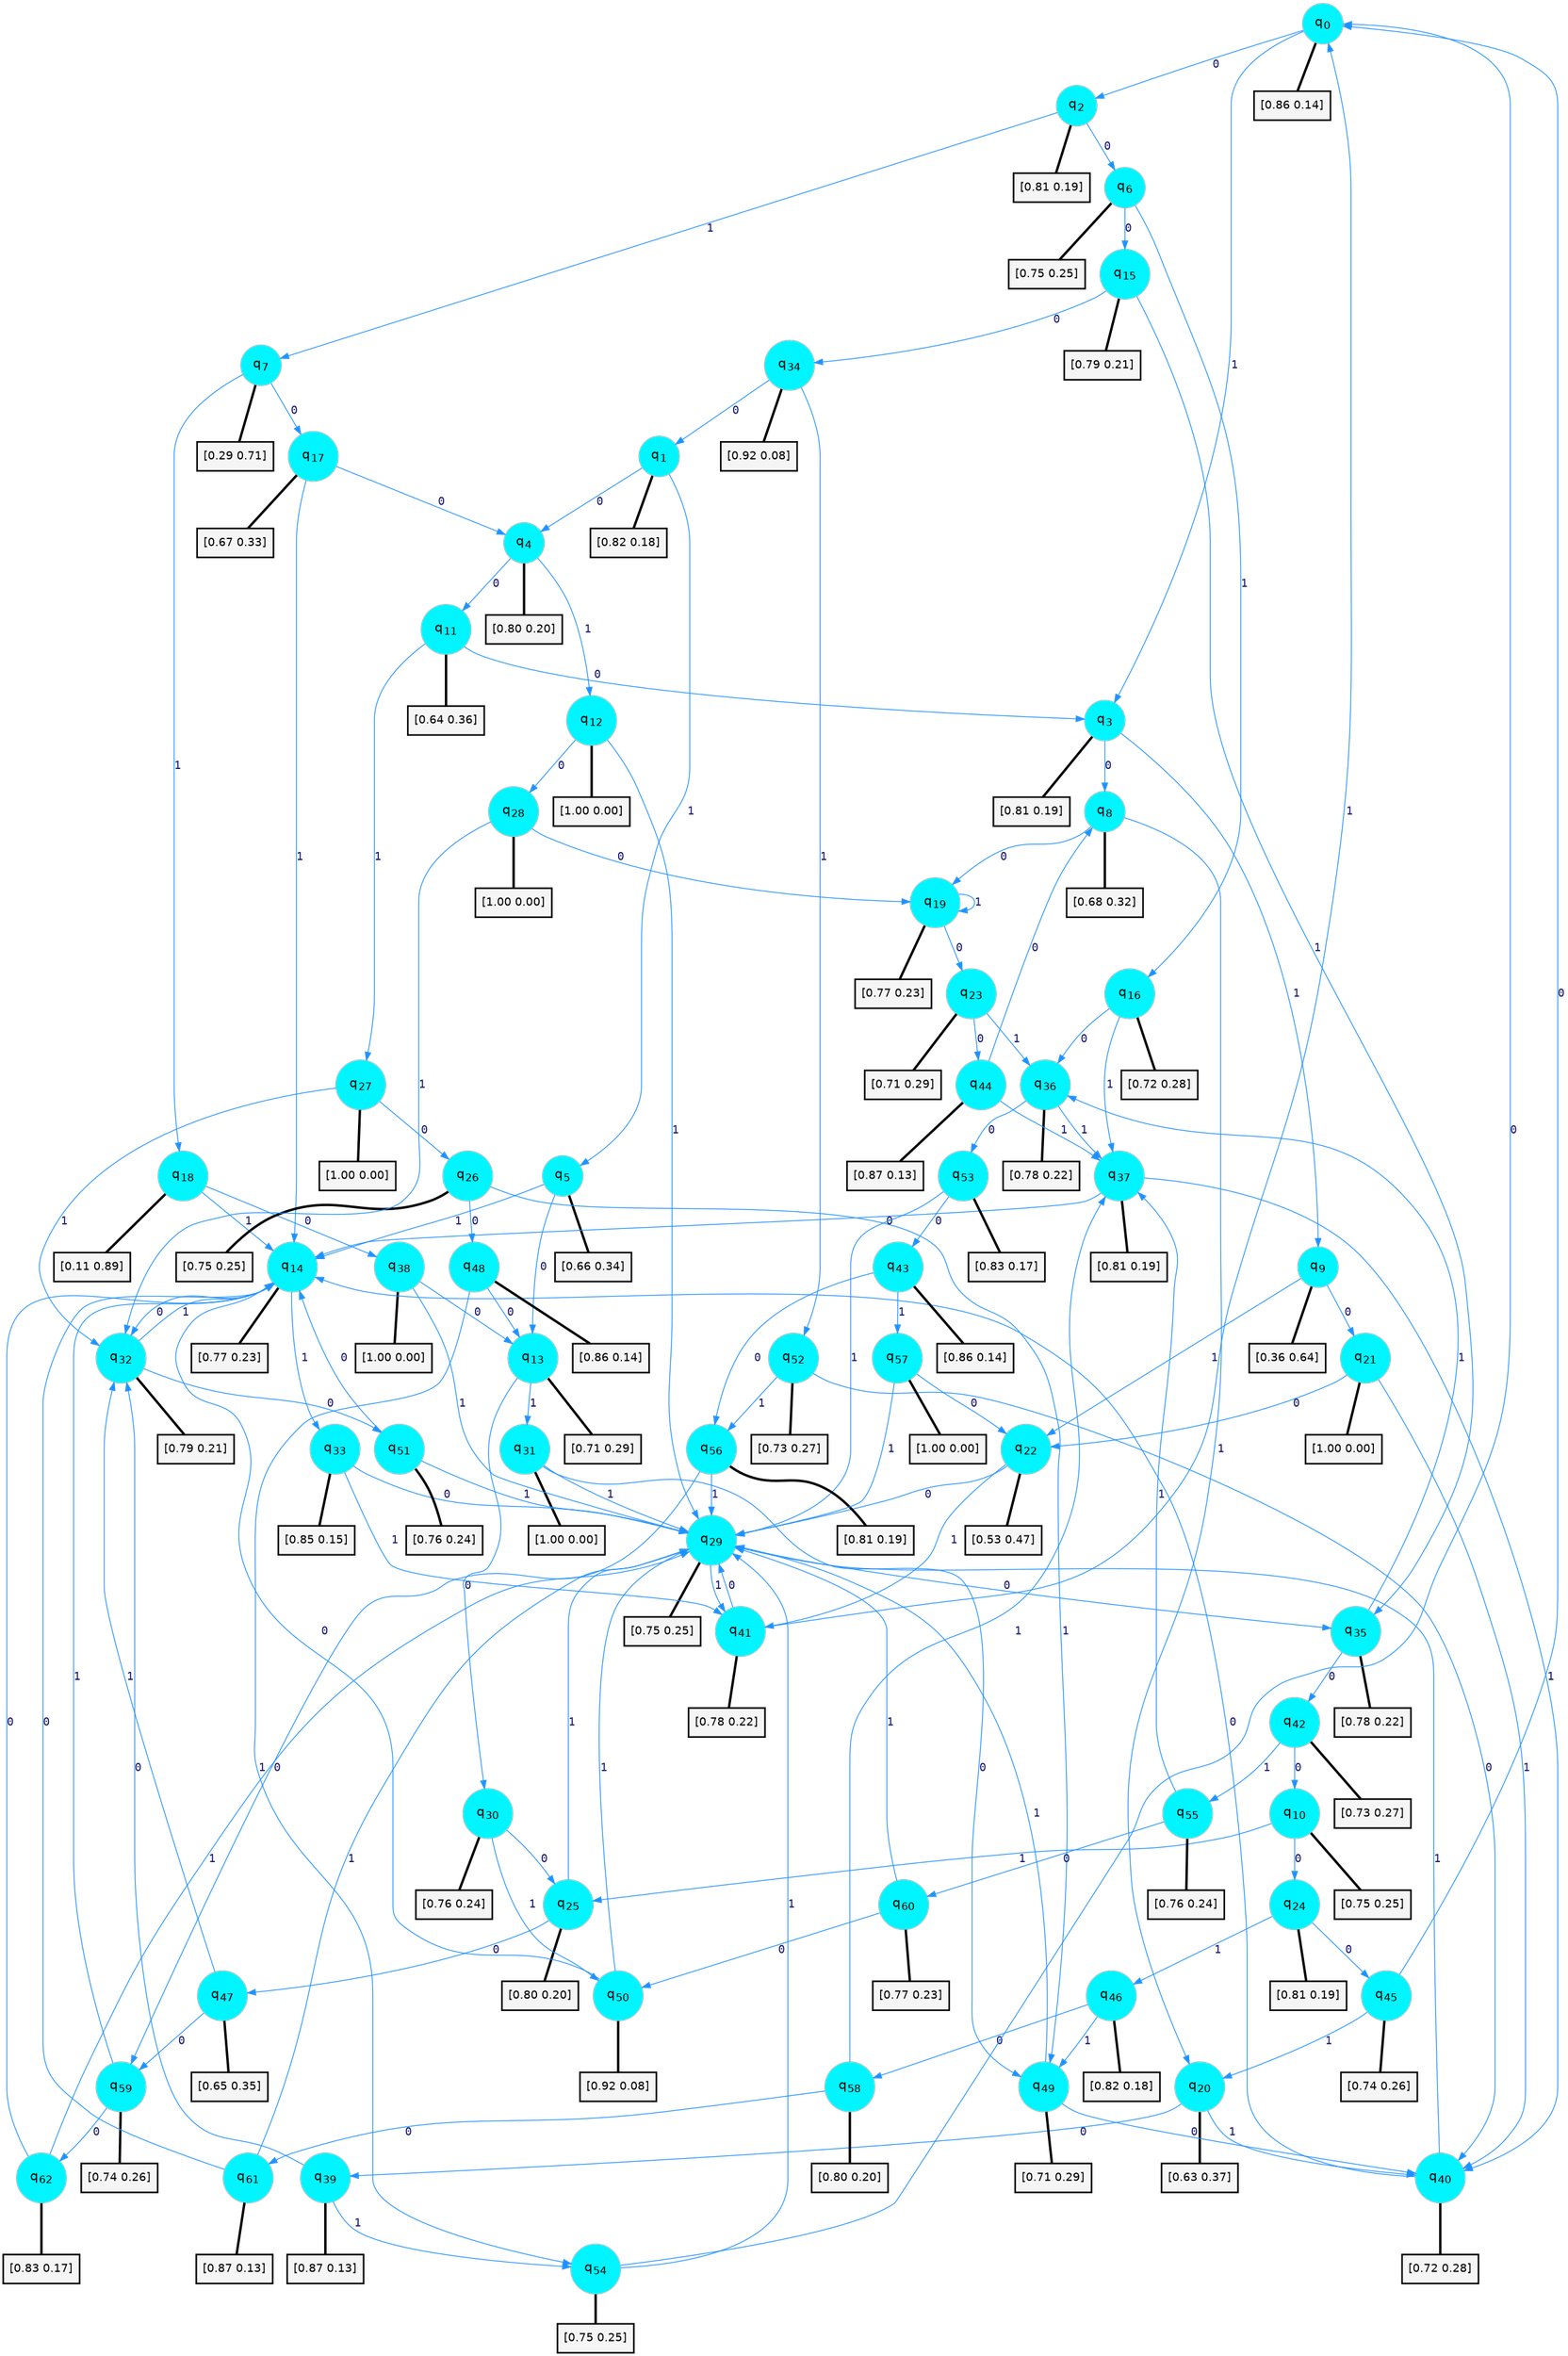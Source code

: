 digraph G {
graph [
bgcolor=transparent, dpi=300, rankdir=TD, size="40,25"];
node [
color=gray, fillcolor=turquoise1, fontcolor=black, fontname=Helvetica, fontsize=16, fontweight=bold, shape=circle, style=filled];
edge [
arrowsize=1, color=dodgerblue1, fontcolor=midnightblue, fontname=courier, fontweight=bold, penwidth=1, style=solid, weight=20];
0[label=<q<SUB>0</SUB>>];
1[label=<q<SUB>1</SUB>>];
2[label=<q<SUB>2</SUB>>];
3[label=<q<SUB>3</SUB>>];
4[label=<q<SUB>4</SUB>>];
5[label=<q<SUB>5</SUB>>];
6[label=<q<SUB>6</SUB>>];
7[label=<q<SUB>7</SUB>>];
8[label=<q<SUB>8</SUB>>];
9[label=<q<SUB>9</SUB>>];
10[label=<q<SUB>10</SUB>>];
11[label=<q<SUB>11</SUB>>];
12[label=<q<SUB>12</SUB>>];
13[label=<q<SUB>13</SUB>>];
14[label=<q<SUB>14</SUB>>];
15[label=<q<SUB>15</SUB>>];
16[label=<q<SUB>16</SUB>>];
17[label=<q<SUB>17</SUB>>];
18[label=<q<SUB>18</SUB>>];
19[label=<q<SUB>19</SUB>>];
20[label=<q<SUB>20</SUB>>];
21[label=<q<SUB>21</SUB>>];
22[label=<q<SUB>22</SUB>>];
23[label=<q<SUB>23</SUB>>];
24[label=<q<SUB>24</SUB>>];
25[label=<q<SUB>25</SUB>>];
26[label=<q<SUB>26</SUB>>];
27[label=<q<SUB>27</SUB>>];
28[label=<q<SUB>28</SUB>>];
29[label=<q<SUB>29</SUB>>];
30[label=<q<SUB>30</SUB>>];
31[label=<q<SUB>31</SUB>>];
32[label=<q<SUB>32</SUB>>];
33[label=<q<SUB>33</SUB>>];
34[label=<q<SUB>34</SUB>>];
35[label=<q<SUB>35</SUB>>];
36[label=<q<SUB>36</SUB>>];
37[label=<q<SUB>37</SUB>>];
38[label=<q<SUB>38</SUB>>];
39[label=<q<SUB>39</SUB>>];
40[label=<q<SUB>40</SUB>>];
41[label=<q<SUB>41</SUB>>];
42[label=<q<SUB>42</SUB>>];
43[label=<q<SUB>43</SUB>>];
44[label=<q<SUB>44</SUB>>];
45[label=<q<SUB>45</SUB>>];
46[label=<q<SUB>46</SUB>>];
47[label=<q<SUB>47</SUB>>];
48[label=<q<SUB>48</SUB>>];
49[label=<q<SUB>49</SUB>>];
50[label=<q<SUB>50</SUB>>];
51[label=<q<SUB>51</SUB>>];
52[label=<q<SUB>52</SUB>>];
53[label=<q<SUB>53</SUB>>];
54[label=<q<SUB>54</SUB>>];
55[label=<q<SUB>55</SUB>>];
56[label=<q<SUB>56</SUB>>];
57[label=<q<SUB>57</SUB>>];
58[label=<q<SUB>58</SUB>>];
59[label=<q<SUB>59</SUB>>];
60[label=<q<SUB>60</SUB>>];
61[label=<q<SUB>61</SUB>>];
62[label=<q<SUB>62</SUB>>];
63[label="[0.86 0.14]", shape=box,fontcolor=black, fontname=Helvetica, fontsize=14, penwidth=2, fillcolor=whitesmoke,color=black];
64[label="[0.82 0.18]", shape=box,fontcolor=black, fontname=Helvetica, fontsize=14, penwidth=2, fillcolor=whitesmoke,color=black];
65[label="[0.81 0.19]", shape=box,fontcolor=black, fontname=Helvetica, fontsize=14, penwidth=2, fillcolor=whitesmoke,color=black];
66[label="[0.81 0.19]", shape=box,fontcolor=black, fontname=Helvetica, fontsize=14, penwidth=2, fillcolor=whitesmoke,color=black];
67[label="[0.80 0.20]", shape=box,fontcolor=black, fontname=Helvetica, fontsize=14, penwidth=2, fillcolor=whitesmoke,color=black];
68[label="[0.66 0.34]", shape=box,fontcolor=black, fontname=Helvetica, fontsize=14, penwidth=2, fillcolor=whitesmoke,color=black];
69[label="[0.75 0.25]", shape=box,fontcolor=black, fontname=Helvetica, fontsize=14, penwidth=2, fillcolor=whitesmoke,color=black];
70[label="[0.29 0.71]", shape=box,fontcolor=black, fontname=Helvetica, fontsize=14, penwidth=2, fillcolor=whitesmoke,color=black];
71[label="[0.68 0.32]", shape=box,fontcolor=black, fontname=Helvetica, fontsize=14, penwidth=2, fillcolor=whitesmoke,color=black];
72[label="[0.36 0.64]", shape=box,fontcolor=black, fontname=Helvetica, fontsize=14, penwidth=2, fillcolor=whitesmoke,color=black];
73[label="[0.75 0.25]", shape=box,fontcolor=black, fontname=Helvetica, fontsize=14, penwidth=2, fillcolor=whitesmoke,color=black];
74[label="[0.64 0.36]", shape=box,fontcolor=black, fontname=Helvetica, fontsize=14, penwidth=2, fillcolor=whitesmoke,color=black];
75[label="[1.00 0.00]", shape=box,fontcolor=black, fontname=Helvetica, fontsize=14, penwidth=2, fillcolor=whitesmoke,color=black];
76[label="[0.71 0.29]", shape=box,fontcolor=black, fontname=Helvetica, fontsize=14, penwidth=2, fillcolor=whitesmoke,color=black];
77[label="[0.77 0.23]", shape=box,fontcolor=black, fontname=Helvetica, fontsize=14, penwidth=2, fillcolor=whitesmoke,color=black];
78[label="[0.79 0.21]", shape=box,fontcolor=black, fontname=Helvetica, fontsize=14, penwidth=2, fillcolor=whitesmoke,color=black];
79[label="[0.72 0.28]", shape=box,fontcolor=black, fontname=Helvetica, fontsize=14, penwidth=2, fillcolor=whitesmoke,color=black];
80[label="[0.67 0.33]", shape=box,fontcolor=black, fontname=Helvetica, fontsize=14, penwidth=2, fillcolor=whitesmoke,color=black];
81[label="[0.11 0.89]", shape=box,fontcolor=black, fontname=Helvetica, fontsize=14, penwidth=2, fillcolor=whitesmoke,color=black];
82[label="[0.77 0.23]", shape=box,fontcolor=black, fontname=Helvetica, fontsize=14, penwidth=2, fillcolor=whitesmoke,color=black];
83[label="[0.63 0.37]", shape=box,fontcolor=black, fontname=Helvetica, fontsize=14, penwidth=2, fillcolor=whitesmoke,color=black];
84[label="[1.00 0.00]", shape=box,fontcolor=black, fontname=Helvetica, fontsize=14, penwidth=2, fillcolor=whitesmoke,color=black];
85[label="[0.53 0.47]", shape=box,fontcolor=black, fontname=Helvetica, fontsize=14, penwidth=2, fillcolor=whitesmoke,color=black];
86[label="[0.71 0.29]", shape=box,fontcolor=black, fontname=Helvetica, fontsize=14, penwidth=2, fillcolor=whitesmoke,color=black];
87[label="[0.81 0.19]", shape=box,fontcolor=black, fontname=Helvetica, fontsize=14, penwidth=2, fillcolor=whitesmoke,color=black];
88[label="[0.80 0.20]", shape=box,fontcolor=black, fontname=Helvetica, fontsize=14, penwidth=2, fillcolor=whitesmoke,color=black];
89[label="[0.75 0.25]", shape=box,fontcolor=black, fontname=Helvetica, fontsize=14, penwidth=2, fillcolor=whitesmoke,color=black];
90[label="[1.00 0.00]", shape=box,fontcolor=black, fontname=Helvetica, fontsize=14, penwidth=2, fillcolor=whitesmoke,color=black];
91[label="[1.00 0.00]", shape=box,fontcolor=black, fontname=Helvetica, fontsize=14, penwidth=2, fillcolor=whitesmoke,color=black];
92[label="[0.75 0.25]", shape=box,fontcolor=black, fontname=Helvetica, fontsize=14, penwidth=2, fillcolor=whitesmoke,color=black];
93[label="[0.76 0.24]", shape=box,fontcolor=black, fontname=Helvetica, fontsize=14, penwidth=2, fillcolor=whitesmoke,color=black];
94[label="[1.00 0.00]", shape=box,fontcolor=black, fontname=Helvetica, fontsize=14, penwidth=2, fillcolor=whitesmoke,color=black];
95[label="[0.79 0.21]", shape=box,fontcolor=black, fontname=Helvetica, fontsize=14, penwidth=2, fillcolor=whitesmoke,color=black];
96[label="[0.85 0.15]", shape=box,fontcolor=black, fontname=Helvetica, fontsize=14, penwidth=2, fillcolor=whitesmoke,color=black];
97[label="[0.92 0.08]", shape=box,fontcolor=black, fontname=Helvetica, fontsize=14, penwidth=2, fillcolor=whitesmoke,color=black];
98[label="[0.78 0.22]", shape=box,fontcolor=black, fontname=Helvetica, fontsize=14, penwidth=2, fillcolor=whitesmoke,color=black];
99[label="[0.78 0.22]", shape=box,fontcolor=black, fontname=Helvetica, fontsize=14, penwidth=2, fillcolor=whitesmoke,color=black];
100[label="[0.81 0.19]", shape=box,fontcolor=black, fontname=Helvetica, fontsize=14, penwidth=2, fillcolor=whitesmoke,color=black];
101[label="[1.00 0.00]", shape=box,fontcolor=black, fontname=Helvetica, fontsize=14, penwidth=2, fillcolor=whitesmoke,color=black];
102[label="[0.87 0.13]", shape=box,fontcolor=black, fontname=Helvetica, fontsize=14, penwidth=2, fillcolor=whitesmoke,color=black];
103[label="[0.72 0.28]", shape=box,fontcolor=black, fontname=Helvetica, fontsize=14, penwidth=2, fillcolor=whitesmoke,color=black];
104[label="[0.78 0.22]", shape=box,fontcolor=black, fontname=Helvetica, fontsize=14, penwidth=2, fillcolor=whitesmoke,color=black];
105[label="[0.73 0.27]", shape=box,fontcolor=black, fontname=Helvetica, fontsize=14, penwidth=2, fillcolor=whitesmoke,color=black];
106[label="[0.86 0.14]", shape=box,fontcolor=black, fontname=Helvetica, fontsize=14, penwidth=2, fillcolor=whitesmoke,color=black];
107[label="[0.87 0.13]", shape=box,fontcolor=black, fontname=Helvetica, fontsize=14, penwidth=2, fillcolor=whitesmoke,color=black];
108[label="[0.74 0.26]", shape=box,fontcolor=black, fontname=Helvetica, fontsize=14, penwidth=2, fillcolor=whitesmoke,color=black];
109[label="[0.82 0.18]", shape=box,fontcolor=black, fontname=Helvetica, fontsize=14, penwidth=2, fillcolor=whitesmoke,color=black];
110[label="[0.65 0.35]", shape=box,fontcolor=black, fontname=Helvetica, fontsize=14, penwidth=2, fillcolor=whitesmoke,color=black];
111[label="[0.86 0.14]", shape=box,fontcolor=black, fontname=Helvetica, fontsize=14, penwidth=2, fillcolor=whitesmoke,color=black];
112[label="[0.71 0.29]", shape=box,fontcolor=black, fontname=Helvetica, fontsize=14, penwidth=2, fillcolor=whitesmoke,color=black];
113[label="[0.92 0.08]", shape=box,fontcolor=black, fontname=Helvetica, fontsize=14, penwidth=2, fillcolor=whitesmoke,color=black];
114[label="[0.76 0.24]", shape=box,fontcolor=black, fontname=Helvetica, fontsize=14, penwidth=2, fillcolor=whitesmoke,color=black];
115[label="[0.73 0.27]", shape=box,fontcolor=black, fontname=Helvetica, fontsize=14, penwidth=2, fillcolor=whitesmoke,color=black];
116[label="[0.83 0.17]", shape=box,fontcolor=black, fontname=Helvetica, fontsize=14, penwidth=2, fillcolor=whitesmoke,color=black];
117[label="[0.75 0.25]", shape=box,fontcolor=black, fontname=Helvetica, fontsize=14, penwidth=2, fillcolor=whitesmoke,color=black];
118[label="[0.76 0.24]", shape=box,fontcolor=black, fontname=Helvetica, fontsize=14, penwidth=2, fillcolor=whitesmoke,color=black];
119[label="[0.81 0.19]", shape=box,fontcolor=black, fontname=Helvetica, fontsize=14, penwidth=2, fillcolor=whitesmoke,color=black];
120[label="[1.00 0.00]", shape=box,fontcolor=black, fontname=Helvetica, fontsize=14, penwidth=2, fillcolor=whitesmoke,color=black];
121[label="[0.80 0.20]", shape=box,fontcolor=black, fontname=Helvetica, fontsize=14, penwidth=2, fillcolor=whitesmoke,color=black];
122[label="[0.74 0.26]", shape=box,fontcolor=black, fontname=Helvetica, fontsize=14, penwidth=2, fillcolor=whitesmoke,color=black];
123[label="[0.77 0.23]", shape=box,fontcolor=black, fontname=Helvetica, fontsize=14, penwidth=2, fillcolor=whitesmoke,color=black];
124[label="[0.87 0.13]", shape=box,fontcolor=black, fontname=Helvetica, fontsize=14, penwidth=2, fillcolor=whitesmoke,color=black];
125[label="[0.83 0.17]", shape=box,fontcolor=black, fontname=Helvetica, fontsize=14, penwidth=2, fillcolor=whitesmoke,color=black];
0->2 [label=0];
0->3 [label=1];
0->63 [arrowhead=none, penwidth=3,color=black];
1->4 [label=0];
1->5 [label=1];
1->64 [arrowhead=none, penwidth=3,color=black];
2->6 [label=0];
2->7 [label=1];
2->65 [arrowhead=none, penwidth=3,color=black];
3->8 [label=0];
3->9 [label=1];
3->66 [arrowhead=none, penwidth=3,color=black];
4->11 [label=0];
4->12 [label=1];
4->67 [arrowhead=none, penwidth=3,color=black];
5->13 [label=0];
5->14 [label=1];
5->68 [arrowhead=none, penwidth=3,color=black];
6->15 [label=0];
6->16 [label=1];
6->69 [arrowhead=none, penwidth=3,color=black];
7->17 [label=0];
7->18 [label=1];
7->70 [arrowhead=none, penwidth=3,color=black];
8->19 [label=0];
8->20 [label=1];
8->71 [arrowhead=none, penwidth=3,color=black];
9->21 [label=0];
9->22 [label=1];
9->72 [arrowhead=none, penwidth=3,color=black];
10->24 [label=0];
10->25 [label=1];
10->73 [arrowhead=none, penwidth=3,color=black];
11->3 [label=0];
11->27 [label=1];
11->74 [arrowhead=none, penwidth=3,color=black];
12->28 [label=0];
12->29 [label=1];
12->75 [arrowhead=none, penwidth=3,color=black];
13->30 [label=0];
13->31 [label=1];
13->76 [arrowhead=none, penwidth=3,color=black];
14->32 [label=0];
14->33 [label=1];
14->77 [arrowhead=none, penwidth=3,color=black];
15->34 [label=0];
15->35 [label=1];
15->78 [arrowhead=none, penwidth=3,color=black];
16->36 [label=0];
16->37 [label=1];
16->79 [arrowhead=none, penwidth=3,color=black];
17->4 [label=0];
17->14 [label=1];
17->80 [arrowhead=none, penwidth=3,color=black];
18->38 [label=0];
18->14 [label=1];
18->81 [arrowhead=none, penwidth=3,color=black];
19->23 [label=0];
19->19 [label=1];
19->82 [arrowhead=none, penwidth=3,color=black];
20->39 [label=0];
20->40 [label=1];
20->83 [arrowhead=none, penwidth=3,color=black];
21->22 [label=0];
21->40 [label=1];
21->84 [arrowhead=none, penwidth=3,color=black];
22->29 [label=0];
22->41 [label=1];
22->85 [arrowhead=none, penwidth=3,color=black];
23->44 [label=0];
23->36 [label=1];
23->86 [arrowhead=none, penwidth=3,color=black];
24->45 [label=0];
24->46 [label=1];
24->87 [arrowhead=none, penwidth=3,color=black];
25->47 [label=0];
25->29 [label=1];
25->88 [arrowhead=none, penwidth=3,color=black];
26->48 [label=0];
26->49 [label=1];
26->89 [arrowhead=none, penwidth=3,color=black];
27->26 [label=0];
27->32 [label=1];
27->90 [arrowhead=none, penwidth=3,color=black];
28->19 [label=0];
28->32 [label=1];
28->91 [arrowhead=none, penwidth=3,color=black];
29->35 [label=0];
29->41 [label=1];
29->92 [arrowhead=none, penwidth=3,color=black];
30->25 [label=0];
30->50 [label=1];
30->93 [arrowhead=none, penwidth=3,color=black];
31->49 [label=0];
31->29 [label=1];
31->94 [arrowhead=none, penwidth=3,color=black];
32->51 [label=0];
32->14 [label=1];
32->95 [arrowhead=none, penwidth=3,color=black];
33->29 [label=0];
33->41 [label=1];
33->96 [arrowhead=none, penwidth=3,color=black];
34->1 [label=0];
34->52 [label=1];
34->97 [arrowhead=none, penwidth=3,color=black];
35->42 [label=0];
35->36 [label=1];
35->98 [arrowhead=none, penwidth=3,color=black];
36->53 [label=0];
36->37 [label=1];
36->99 [arrowhead=none, penwidth=3,color=black];
37->14 [label=0];
37->40 [label=1];
37->100 [arrowhead=none, penwidth=3,color=black];
38->13 [label=0];
38->29 [label=1];
38->101 [arrowhead=none, penwidth=3,color=black];
39->32 [label=0];
39->54 [label=1];
39->102 [arrowhead=none, penwidth=3,color=black];
40->14 [label=0];
40->29 [label=1];
40->103 [arrowhead=none, penwidth=3,color=black];
41->29 [label=0];
41->0 [label=1];
41->104 [arrowhead=none, penwidth=3,color=black];
42->10 [label=0];
42->55 [label=1];
42->105 [arrowhead=none, penwidth=3,color=black];
43->56 [label=0];
43->57 [label=1];
43->106 [arrowhead=none, penwidth=3,color=black];
44->8 [label=0];
44->37 [label=1];
44->107 [arrowhead=none, penwidth=3,color=black];
45->0 [label=0];
45->20 [label=1];
45->108 [arrowhead=none, penwidth=3,color=black];
46->58 [label=0];
46->49 [label=1];
46->109 [arrowhead=none, penwidth=3,color=black];
47->59 [label=0];
47->32 [label=1];
47->110 [arrowhead=none, penwidth=3,color=black];
48->13 [label=0];
48->54 [label=1];
48->111 [arrowhead=none, penwidth=3,color=black];
49->40 [label=0];
49->29 [label=1];
49->112 [arrowhead=none, penwidth=3,color=black];
50->14 [label=0];
50->29 [label=1];
50->113 [arrowhead=none, penwidth=3,color=black];
51->14 [label=0];
51->29 [label=1];
51->114 [arrowhead=none, penwidth=3,color=black];
52->40 [label=0];
52->56 [label=1];
52->115 [arrowhead=none, penwidth=3,color=black];
53->43 [label=0];
53->29 [label=1];
53->116 [arrowhead=none, penwidth=3,color=black];
54->0 [label=0];
54->29 [label=1];
54->117 [arrowhead=none, penwidth=3,color=black];
55->60 [label=0];
55->37 [label=1];
55->118 [arrowhead=none, penwidth=3,color=black];
56->59 [label=0];
56->29 [label=1];
56->119 [arrowhead=none, penwidth=3,color=black];
57->22 [label=0];
57->29 [label=1];
57->120 [arrowhead=none, penwidth=3,color=black];
58->61 [label=0];
58->37 [label=1];
58->121 [arrowhead=none, penwidth=3,color=black];
59->62 [label=0];
59->14 [label=1];
59->122 [arrowhead=none, penwidth=3,color=black];
60->50 [label=0];
60->29 [label=1];
60->123 [arrowhead=none, penwidth=3,color=black];
61->14 [label=0];
61->29 [label=1];
61->124 [arrowhead=none, penwidth=3,color=black];
62->14 [label=0];
62->29 [label=1];
62->125 [arrowhead=none, penwidth=3,color=black];
}

